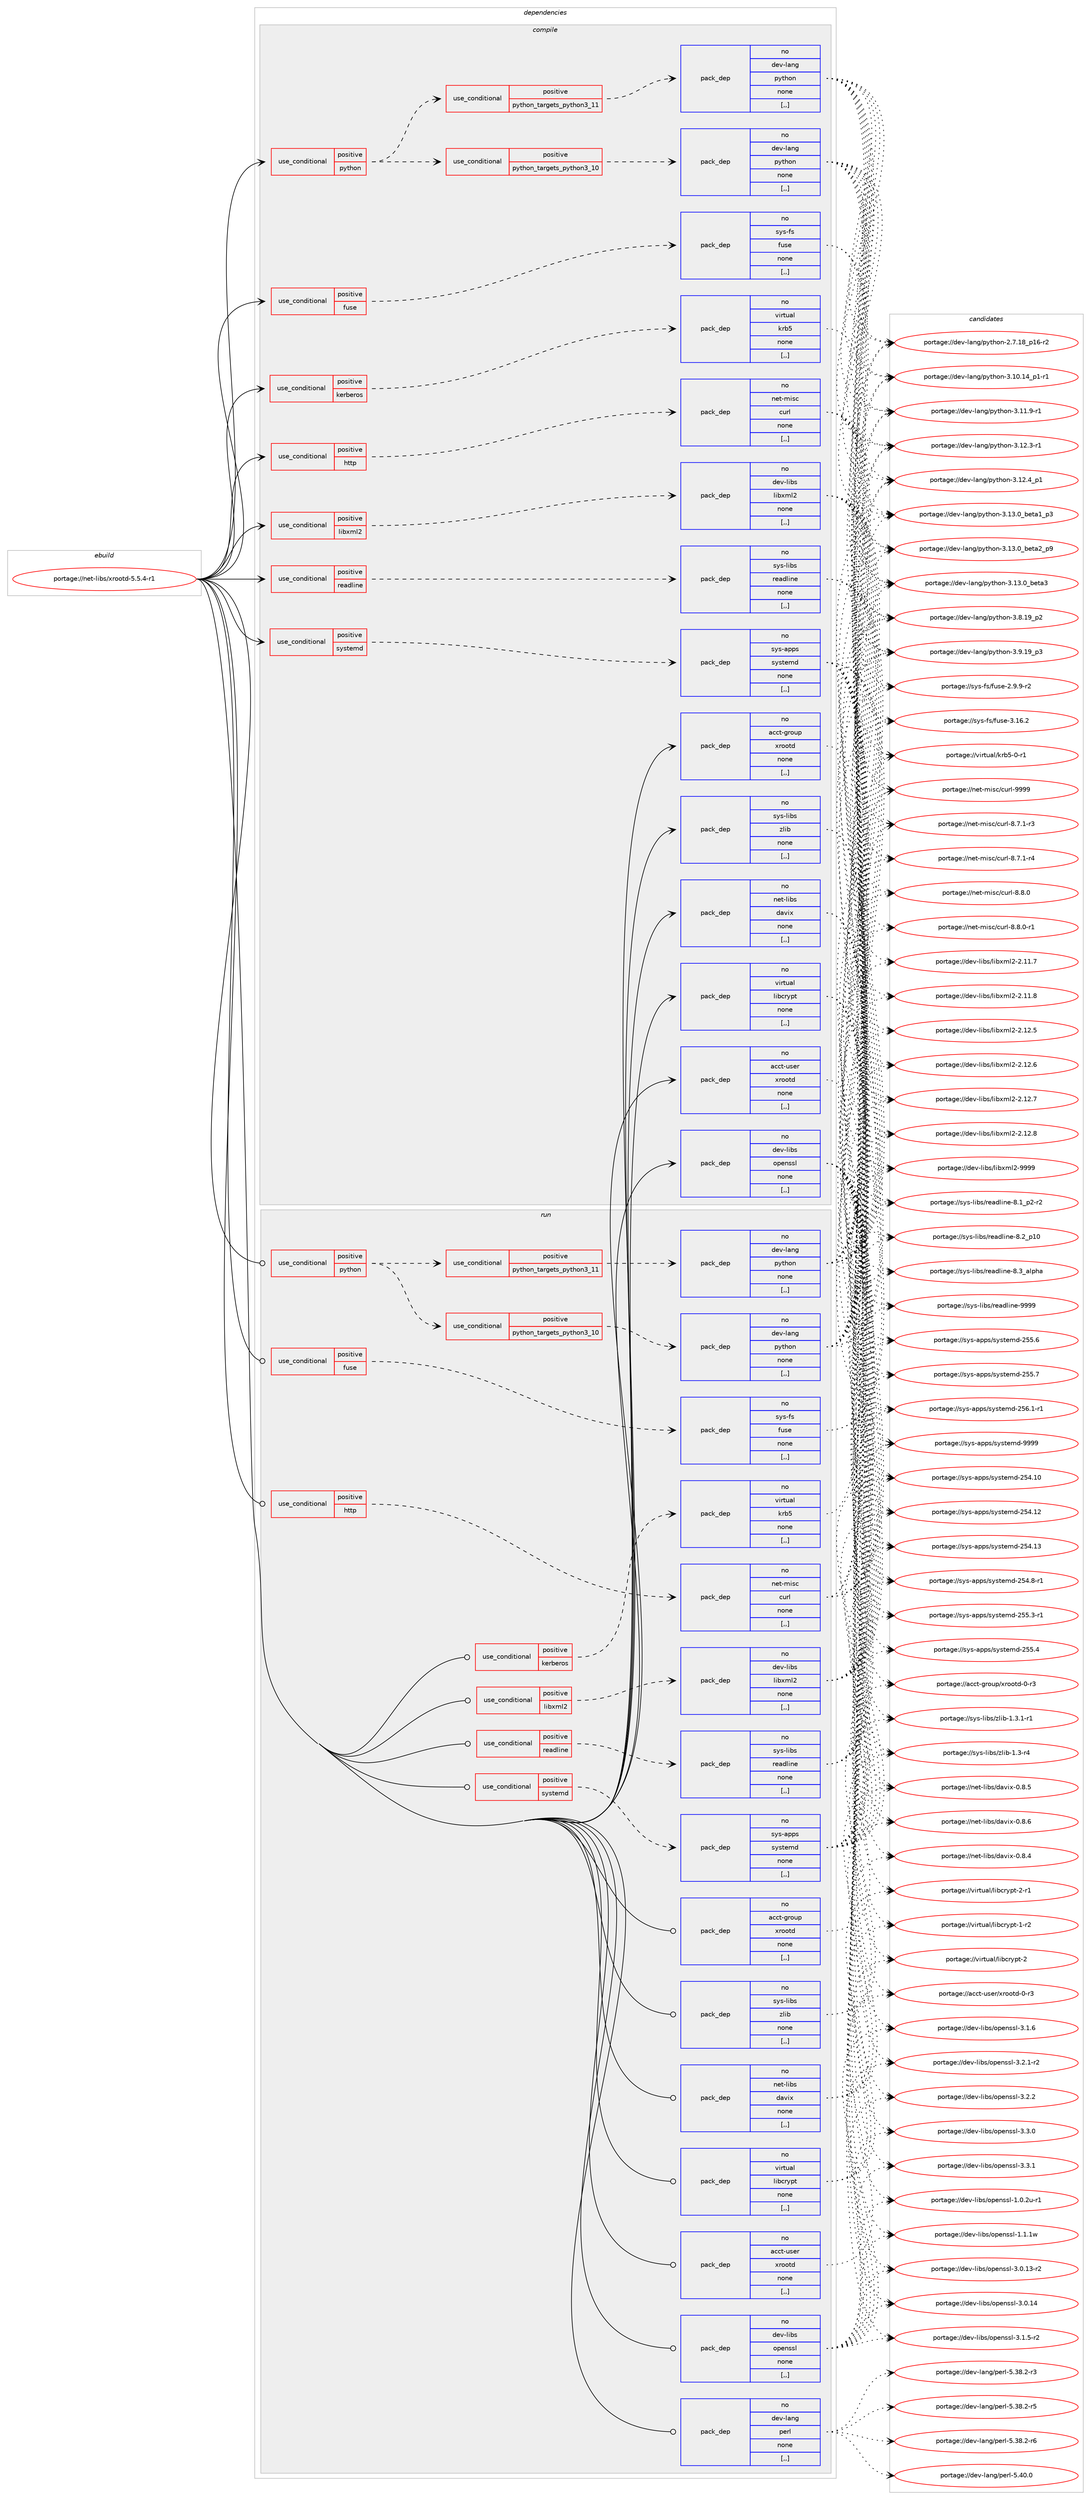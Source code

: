 digraph prolog {

# *************
# Graph options
# *************

newrank=true;
concentrate=true;
compound=true;
graph [rankdir=LR,fontname=Helvetica,fontsize=10,ranksep=1.5];#, ranksep=2.5, nodesep=0.2];
edge  [arrowhead=vee];
node  [fontname=Helvetica,fontsize=10];

# **********
# The ebuild
# **********

subgraph cluster_leftcol {
color=gray;
rank=same;
label=<<i>ebuild</i>>;
id [label="portage://net-libs/xrootd-5.5.4-r1", color=red, width=4, href="../net-libs/xrootd-5.5.4-r1.svg"];
}

# ****************
# The dependencies
# ****************

subgraph cluster_midcol {
color=gray;
label=<<i>dependencies</i>>;
subgraph cluster_compile {
fillcolor="#eeeeee";
style=filled;
label=<<i>compile</i>>;
subgraph cond92164 {
dependency353315 [label=<<TABLE BORDER="0" CELLBORDER="1" CELLSPACING="0" CELLPADDING="4"><TR><TD ROWSPAN="3" CELLPADDING="10">use_conditional</TD></TR><TR><TD>positive</TD></TR><TR><TD>fuse</TD></TR></TABLE>>, shape=none, color=red];
subgraph pack258544 {
dependency353316 [label=<<TABLE BORDER="0" CELLBORDER="1" CELLSPACING="0" CELLPADDING="4" WIDTH="220"><TR><TD ROWSPAN="6" CELLPADDING="30">pack_dep</TD></TR><TR><TD WIDTH="110">no</TD></TR><TR><TD>sys-fs</TD></TR><TR><TD>fuse</TD></TR><TR><TD>none</TD></TR><TR><TD>[,,]</TD></TR></TABLE>>, shape=none, color=blue];
}
dependency353315:e -> dependency353316:w [weight=20,style="dashed",arrowhead="vee"];
}
id:e -> dependency353315:w [weight=20,style="solid",arrowhead="vee"];
subgraph cond92165 {
dependency353317 [label=<<TABLE BORDER="0" CELLBORDER="1" CELLSPACING="0" CELLPADDING="4"><TR><TD ROWSPAN="3" CELLPADDING="10">use_conditional</TD></TR><TR><TD>positive</TD></TR><TR><TD>http</TD></TR></TABLE>>, shape=none, color=red];
subgraph pack258545 {
dependency353318 [label=<<TABLE BORDER="0" CELLBORDER="1" CELLSPACING="0" CELLPADDING="4" WIDTH="220"><TR><TD ROWSPAN="6" CELLPADDING="30">pack_dep</TD></TR><TR><TD WIDTH="110">no</TD></TR><TR><TD>net-misc</TD></TR><TR><TD>curl</TD></TR><TR><TD>none</TD></TR><TR><TD>[,,]</TD></TR></TABLE>>, shape=none, color=blue];
}
dependency353317:e -> dependency353318:w [weight=20,style="dashed",arrowhead="vee"];
}
id:e -> dependency353317:w [weight=20,style="solid",arrowhead="vee"];
subgraph cond92166 {
dependency353319 [label=<<TABLE BORDER="0" CELLBORDER="1" CELLSPACING="0" CELLPADDING="4"><TR><TD ROWSPAN="3" CELLPADDING="10">use_conditional</TD></TR><TR><TD>positive</TD></TR><TR><TD>kerberos</TD></TR></TABLE>>, shape=none, color=red];
subgraph pack258546 {
dependency353320 [label=<<TABLE BORDER="0" CELLBORDER="1" CELLSPACING="0" CELLPADDING="4" WIDTH="220"><TR><TD ROWSPAN="6" CELLPADDING="30">pack_dep</TD></TR><TR><TD WIDTH="110">no</TD></TR><TR><TD>virtual</TD></TR><TR><TD>krb5</TD></TR><TR><TD>none</TD></TR><TR><TD>[,,]</TD></TR></TABLE>>, shape=none, color=blue];
}
dependency353319:e -> dependency353320:w [weight=20,style="dashed",arrowhead="vee"];
}
id:e -> dependency353319:w [weight=20,style="solid",arrowhead="vee"];
subgraph cond92167 {
dependency353321 [label=<<TABLE BORDER="0" CELLBORDER="1" CELLSPACING="0" CELLPADDING="4"><TR><TD ROWSPAN="3" CELLPADDING="10">use_conditional</TD></TR><TR><TD>positive</TD></TR><TR><TD>libxml2</TD></TR></TABLE>>, shape=none, color=red];
subgraph pack258547 {
dependency353322 [label=<<TABLE BORDER="0" CELLBORDER="1" CELLSPACING="0" CELLPADDING="4" WIDTH="220"><TR><TD ROWSPAN="6" CELLPADDING="30">pack_dep</TD></TR><TR><TD WIDTH="110">no</TD></TR><TR><TD>dev-libs</TD></TR><TR><TD>libxml2</TD></TR><TR><TD>none</TD></TR><TR><TD>[,,]</TD></TR></TABLE>>, shape=none, color=blue];
}
dependency353321:e -> dependency353322:w [weight=20,style="dashed",arrowhead="vee"];
}
id:e -> dependency353321:w [weight=20,style="solid",arrowhead="vee"];
subgraph cond92168 {
dependency353323 [label=<<TABLE BORDER="0" CELLBORDER="1" CELLSPACING="0" CELLPADDING="4"><TR><TD ROWSPAN="3" CELLPADDING="10">use_conditional</TD></TR><TR><TD>positive</TD></TR><TR><TD>python</TD></TR></TABLE>>, shape=none, color=red];
subgraph cond92169 {
dependency353324 [label=<<TABLE BORDER="0" CELLBORDER="1" CELLSPACING="0" CELLPADDING="4"><TR><TD ROWSPAN="3" CELLPADDING="10">use_conditional</TD></TR><TR><TD>positive</TD></TR><TR><TD>python_targets_python3_10</TD></TR></TABLE>>, shape=none, color=red];
subgraph pack258548 {
dependency353325 [label=<<TABLE BORDER="0" CELLBORDER="1" CELLSPACING="0" CELLPADDING="4" WIDTH="220"><TR><TD ROWSPAN="6" CELLPADDING="30">pack_dep</TD></TR><TR><TD WIDTH="110">no</TD></TR><TR><TD>dev-lang</TD></TR><TR><TD>python</TD></TR><TR><TD>none</TD></TR><TR><TD>[,,]</TD></TR></TABLE>>, shape=none, color=blue];
}
dependency353324:e -> dependency353325:w [weight=20,style="dashed",arrowhead="vee"];
}
dependency353323:e -> dependency353324:w [weight=20,style="dashed",arrowhead="vee"];
subgraph cond92170 {
dependency353326 [label=<<TABLE BORDER="0" CELLBORDER="1" CELLSPACING="0" CELLPADDING="4"><TR><TD ROWSPAN="3" CELLPADDING="10">use_conditional</TD></TR><TR><TD>positive</TD></TR><TR><TD>python_targets_python3_11</TD></TR></TABLE>>, shape=none, color=red];
subgraph pack258549 {
dependency353327 [label=<<TABLE BORDER="0" CELLBORDER="1" CELLSPACING="0" CELLPADDING="4" WIDTH="220"><TR><TD ROWSPAN="6" CELLPADDING="30">pack_dep</TD></TR><TR><TD WIDTH="110">no</TD></TR><TR><TD>dev-lang</TD></TR><TR><TD>python</TD></TR><TR><TD>none</TD></TR><TR><TD>[,,]</TD></TR></TABLE>>, shape=none, color=blue];
}
dependency353326:e -> dependency353327:w [weight=20,style="dashed",arrowhead="vee"];
}
dependency353323:e -> dependency353326:w [weight=20,style="dashed",arrowhead="vee"];
}
id:e -> dependency353323:w [weight=20,style="solid",arrowhead="vee"];
subgraph cond92171 {
dependency353328 [label=<<TABLE BORDER="0" CELLBORDER="1" CELLSPACING="0" CELLPADDING="4"><TR><TD ROWSPAN="3" CELLPADDING="10">use_conditional</TD></TR><TR><TD>positive</TD></TR><TR><TD>readline</TD></TR></TABLE>>, shape=none, color=red];
subgraph pack258550 {
dependency353329 [label=<<TABLE BORDER="0" CELLBORDER="1" CELLSPACING="0" CELLPADDING="4" WIDTH="220"><TR><TD ROWSPAN="6" CELLPADDING="30">pack_dep</TD></TR><TR><TD WIDTH="110">no</TD></TR><TR><TD>sys-libs</TD></TR><TR><TD>readline</TD></TR><TR><TD>none</TD></TR><TR><TD>[,,]</TD></TR></TABLE>>, shape=none, color=blue];
}
dependency353328:e -> dependency353329:w [weight=20,style="dashed",arrowhead="vee"];
}
id:e -> dependency353328:w [weight=20,style="solid",arrowhead="vee"];
subgraph cond92172 {
dependency353330 [label=<<TABLE BORDER="0" CELLBORDER="1" CELLSPACING="0" CELLPADDING="4"><TR><TD ROWSPAN="3" CELLPADDING="10">use_conditional</TD></TR><TR><TD>positive</TD></TR><TR><TD>systemd</TD></TR></TABLE>>, shape=none, color=red];
subgraph pack258551 {
dependency353331 [label=<<TABLE BORDER="0" CELLBORDER="1" CELLSPACING="0" CELLPADDING="4" WIDTH="220"><TR><TD ROWSPAN="6" CELLPADDING="30">pack_dep</TD></TR><TR><TD WIDTH="110">no</TD></TR><TR><TD>sys-apps</TD></TR><TR><TD>systemd</TD></TR><TR><TD>none</TD></TR><TR><TD>[,,]</TD></TR></TABLE>>, shape=none, color=blue];
}
dependency353330:e -> dependency353331:w [weight=20,style="dashed",arrowhead="vee"];
}
id:e -> dependency353330:w [weight=20,style="solid",arrowhead="vee"];
subgraph pack258552 {
dependency353332 [label=<<TABLE BORDER="0" CELLBORDER="1" CELLSPACING="0" CELLPADDING="4" WIDTH="220"><TR><TD ROWSPAN="6" CELLPADDING="30">pack_dep</TD></TR><TR><TD WIDTH="110">no</TD></TR><TR><TD>acct-group</TD></TR><TR><TD>xrootd</TD></TR><TR><TD>none</TD></TR><TR><TD>[,,]</TD></TR></TABLE>>, shape=none, color=blue];
}
id:e -> dependency353332:w [weight=20,style="solid",arrowhead="vee"];
subgraph pack258553 {
dependency353333 [label=<<TABLE BORDER="0" CELLBORDER="1" CELLSPACING="0" CELLPADDING="4" WIDTH="220"><TR><TD ROWSPAN="6" CELLPADDING="30">pack_dep</TD></TR><TR><TD WIDTH="110">no</TD></TR><TR><TD>acct-user</TD></TR><TR><TD>xrootd</TD></TR><TR><TD>none</TD></TR><TR><TD>[,,]</TD></TR></TABLE>>, shape=none, color=blue];
}
id:e -> dependency353333:w [weight=20,style="solid",arrowhead="vee"];
subgraph pack258554 {
dependency353334 [label=<<TABLE BORDER="0" CELLBORDER="1" CELLSPACING="0" CELLPADDING="4" WIDTH="220"><TR><TD ROWSPAN="6" CELLPADDING="30">pack_dep</TD></TR><TR><TD WIDTH="110">no</TD></TR><TR><TD>dev-libs</TD></TR><TR><TD>openssl</TD></TR><TR><TD>none</TD></TR><TR><TD>[,,]</TD></TR></TABLE>>, shape=none, color=blue];
}
id:e -> dependency353334:w [weight=20,style="solid",arrowhead="vee"];
subgraph pack258555 {
dependency353335 [label=<<TABLE BORDER="0" CELLBORDER="1" CELLSPACING="0" CELLPADDING="4" WIDTH="220"><TR><TD ROWSPAN="6" CELLPADDING="30">pack_dep</TD></TR><TR><TD WIDTH="110">no</TD></TR><TR><TD>net-libs</TD></TR><TR><TD>davix</TD></TR><TR><TD>none</TD></TR><TR><TD>[,,]</TD></TR></TABLE>>, shape=none, color=blue];
}
id:e -> dependency353335:w [weight=20,style="solid",arrowhead="vee"];
subgraph pack258556 {
dependency353336 [label=<<TABLE BORDER="0" CELLBORDER="1" CELLSPACING="0" CELLPADDING="4" WIDTH="220"><TR><TD ROWSPAN="6" CELLPADDING="30">pack_dep</TD></TR><TR><TD WIDTH="110">no</TD></TR><TR><TD>sys-libs</TD></TR><TR><TD>zlib</TD></TR><TR><TD>none</TD></TR><TR><TD>[,,]</TD></TR></TABLE>>, shape=none, color=blue];
}
id:e -> dependency353336:w [weight=20,style="solid",arrowhead="vee"];
subgraph pack258557 {
dependency353337 [label=<<TABLE BORDER="0" CELLBORDER="1" CELLSPACING="0" CELLPADDING="4" WIDTH="220"><TR><TD ROWSPAN="6" CELLPADDING="30">pack_dep</TD></TR><TR><TD WIDTH="110">no</TD></TR><TR><TD>virtual</TD></TR><TR><TD>libcrypt</TD></TR><TR><TD>none</TD></TR><TR><TD>[,,]</TD></TR></TABLE>>, shape=none, color=blue];
}
id:e -> dependency353337:w [weight=20,style="solid",arrowhead="vee"];
}
subgraph cluster_compileandrun {
fillcolor="#eeeeee";
style=filled;
label=<<i>compile and run</i>>;
}
subgraph cluster_run {
fillcolor="#eeeeee";
style=filled;
label=<<i>run</i>>;
subgraph cond92173 {
dependency353338 [label=<<TABLE BORDER="0" CELLBORDER="1" CELLSPACING="0" CELLPADDING="4"><TR><TD ROWSPAN="3" CELLPADDING="10">use_conditional</TD></TR><TR><TD>positive</TD></TR><TR><TD>fuse</TD></TR></TABLE>>, shape=none, color=red];
subgraph pack258558 {
dependency353339 [label=<<TABLE BORDER="0" CELLBORDER="1" CELLSPACING="0" CELLPADDING="4" WIDTH="220"><TR><TD ROWSPAN="6" CELLPADDING="30">pack_dep</TD></TR><TR><TD WIDTH="110">no</TD></TR><TR><TD>sys-fs</TD></TR><TR><TD>fuse</TD></TR><TR><TD>none</TD></TR><TR><TD>[,,]</TD></TR></TABLE>>, shape=none, color=blue];
}
dependency353338:e -> dependency353339:w [weight=20,style="dashed",arrowhead="vee"];
}
id:e -> dependency353338:w [weight=20,style="solid",arrowhead="odot"];
subgraph cond92174 {
dependency353340 [label=<<TABLE BORDER="0" CELLBORDER="1" CELLSPACING="0" CELLPADDING="4"><TR><TD ROWSPAN="3" CELLPADDING="10">use_conditional</TD></TR><TR><TD>positive</TD></TR><TR><TD>http</TD></TR></TABLE>>, shape=none, color=red];
subgraph pack258559 {
dependency353341 [label=<<TABLE BORDER="0" CELLBORDER="1" CELLSPACING="0" CELLPADDING="4" WIDTH="220"><TR><TD ROWSPAN="6" CELLPADDING="30">pack_dep</TD></TR><TR><TD WIDTH="110">no</TD></TR><TR><TD>net-misc</TD></TR><TR><TD>curl</TD></TR><TR><TD>none</TD></TR><TR><TD>[,,]</TD></TR></TABLE>>, shape=none, color=blue];
}
dependency353340:e -> dependency353341:w [weight=20,style="dashed",arrowhead="vee"];
}
id:e -> dependency353340:w [weight=20,style="solid",arrowhead="odot"];
subgraph cond92175 {
dependency353342 [label=<<TABLE BORDER="0" CELLBORDER="1" CELLSPACING="0" CELLPADDING="4"><TR><TD ROWSPAN="3" CELLPADDING="10">use_conditional</TD></TR><TR><TD>positive</TD></TR><TR><TD>kerberos</TD></TR></TABLE>>, shape=none, color=red];
subgraph pack258560 {
dependency353343 [label=<<TABLE BORDER="0" CELLBORDER="1" CELLSPACING="0" CELLPADDING="4" WIDTH="220"><TR><TD ROWSPAN="6" CELLPADDING="30">pack_dep</TD></TR><TR><TD WIDTH="110">no</TD></TR><TR><TD>virtual</TD></TR><TR><TD>krb5</TD></TR><TR><TD>none</TD></TR><TR><TD>[,,]</TD></TR></TABLE>>, shape=none, color=blue];
}
dependency353342:e -> dependency353343:w [weight=20,style="dashed",arrowhead="vee"];
}
id:e -> dependency353342:w [weight=20,style="solid",arrowhead="odot"];
subgraph cond92176 {
dependency353344 [label=<<TABLE BORDER="0" CELLBORDER="1" CELLSPACING="0" CELLPADDING="4"><TR><TD ROWSPAN="3" CELLPADDING="10">use_conditional</TD></TR><TR><TD>positive</TD></TR><TR><TD>libxml2</TD></TR></TABLE>>, shape=none, color=red];
subgraph pack258561 {
dependency353345 [label=<<TABLE BORDER="0" CELLBORDER="1" CELLSPACING="0" CELLPADDING="4" WIDTH="220"><TR><TD ROWSPAN="6" CELLPADDING="30">pack_dep</TD></TR><TR><TD WIDTH="110">no</TD></TR><TR><TD>dev-libs</TD></TR><TR><TD>libxml2</TD></TR><TR><TD>none</TD></TR><TR><TD>[,,]</TD></TR></TABLE>>, shape=none, color=blue];
}
dependency353344:e -> dependency353345:w [weight=20,style="dashed",arrowhead="vee"];
}
id:e -> dependency353344:w [weight=20,style="solid",arrowhead="odot"];
subgraph cond92177 {
dependency353346 [label=<<TABLE BORDER="0" CELLBORDER="1" CELLSPACING="0" CELLPADDING="4"><TR><TD ROWSPAN="3" CELLPADDING="10">use_conditional</TD></TR><TR><TD>positive</TD></TR><TR><TD>python</TD></TR></TABLE>>, shape=none, color=red];
subgraph cond92178 {
dependency353347 [label=<<TABLE BORDER="0" CELLBORDER="1" CELLSPACING="0" CELLPADDING="4"><TR><TD ROWSPAN="3" CELLPADDING="10">use_conditional</TD></TR><TR><TD>positive</TD></TR><TR><TD>python_targets_python3_10</TD></TR></TABLE>>, shape=none, color=red];
subgraph pack258562 {
dependency353348 [label=<<TABLE BORDER="0" CELLBORDER="1" CELLSPACING="0" CELLPADDING="4" WIDTH="220"><TR><TD ROWSPAN="6" CELLPADDING="30">pack_dep</TD></TR><TR><TD WIDTH="110">no</TD></TR><TR><TD>dev-lang</TD></TR><TR><TD>python</TD></TR><TR><TD>none</TD></TR><TR><TD>[,,]</TD></TR></TABLE>>, shape=none, color=blue];
}
dependency353347:e -> dependency353348:w [weight=20,style="dashed",arrowhead="vee"];
}
dependency353346:e -> dependency353347:w [weight=20,style="dashed",arrowhead="vee"];
subgraph cond92179 {
dependency353349 [label=<<TABLE BORDER="0" CELLBORDER="1" CELLSPACING="0" CELLPADDING="4"><TR><TD ROWSPAN="3" CELLPADDING="10">use_conditional</TD></TR><TR><TD>positive</TD></TR><TR><TD>python_targets_python3_11</TD></TR></TABLE>>, shape=none, color=red];
subgraph pack258563 {
dependency353350 [label=<<TABLE BORDER="0" CELLBORDER="1" CELLSPACING="0" CELLPADDING="4" WIDTH="220"><TR><TD ROWSPAN="6" CELLPADDING="30">pack_dep</TD></TR><TR><TD WIDTH="110">no</TD></TR><TR><TD>dev-lang</TD></TR><TR><TD>python</TD></TR><TR><TD>none</TD></TR><TR><TD>[,,]</TD></TR></TABLE>>, shape=none, color=blue];
}
dependency353349:e -> dependency353350:w [weight=20,style="dashed",arrowhead="vee"];
}
dependency353346:e -> dependency353349:w [weight=20,style="dashed",arrowhead="vee"];
}
id:e -> dependency353346:w [weight=20,style="solid",arrowhead="odot"];
subgraph cond92180 {
dependency353351 [label=<<TABLE BORDER="0" CELLBORDER="1" CELLSPACING="0" CELLPADDING="4"><TR><TD ROWSPAN="3" CELLPADDING="10">use_conditional</TD></TR><TR><TD>positive</TD></TR><TR><TD>readline</TD></TR></TABLE>>, shape=none, color=red];
subgraph pack258564 {
dependency353352 [label=<<TABLE BORDER="0" CELLBORDER="1" CELLSPACING="0" CELLPADDING="4" WIDTH="220"><TR><TD ROWSPAN="6" CELLPADDING="30">pack_dep</TD></TR><TR><TD WIDTH="110">no</TD></TR><TR><TD>sys-libs</TD></TR><TR><TD>readline</TD></TR><TR><TD>none</TD></TR><TR><TD>[,,]</TD></TR></TABLE>>, shape=none, color=blue];
}
dependency353351:e -> dependency353352:w [weight=20,style="dashed",arrowhead="vee"];
}
id:e -> dependency353351:w [weight=20,style="solid",arrowhead="odot"];
subgraph cond92181 {
dependency353353 [label=<<TABLE BORDER="0" CELLBORDER="1" CELLSPACING="0" CELLPADDING="4"><TR><TD ROWSPAN="3" CELLPADDING="10">use_conditional</TD></TR><TR><TD>positive</TD></TR><TR><TD>systemd</TD></TR></TABLE>>, shape=none, color=red];
subgraph pack258565 {
dependency353354 [label=<<TABLE BORDER="0" CELLBORDER="1" CELLSPACING="0" CELLPADDING="4" WIDTH="220"><TR><TD ROWSPAN="6" CELLPADDING="30">pack_dep</TD></TR><TR><TD WIDTH="110">no</TD></TR><TR><TD>sys-apps</TD></TR><TR><TD>systemd</TD></TR><TR><TD>none</TD></TR><TR><TD>[,,]</TD></TR></TABLE>>, shape=none, color=blue];
}
dependency353353:e -> dependency353354:w [weight=20,style="dashed",arrowhead="vee"];
}
id:e -> dependency353353:w [weight=20,style="solid",arrowhead="odot"];
subgraph pack258566 {
dependency353355 [label=<<TABLE BORDER="0" CELLBORDER="1" CELLSPACING="0" CELLPADDING="4" WIDTH="220"><TR><TD ROWSPAN="6" CELLPADDING="30">pack_dep</TD></TR><TR><TD WIDTH="110">no</TD></TR><TR><TD>acct-group</TD></TR><TR><TD>xrootd</TD></TR><TR><TD>none</TD></TR><TR><TD>[,,]</TD></TR></TABLE>>, shape=none, color=blue];
}
id:e -> dependency353355:w [weight=20,style="solid",arrowhead="odot"];
subgraph pack258567 {
dependency353356 [label=<<TABLE BORDER="0" CELLBORDER="1" CELLSPACING="0" CELLPADDING="4" WIDTH="220"><TR><TD ROWSPAN="6" CELLPADDING="30">pack_dep</TD></TR><TR><TD WIDTH="110">no</TD></TR><TR><TD>acct-user</TD></TR><TR><TD>xrootd</TD></TR><TR><TD>none</TD></TR><TR><TD>[,,]</TD></TR></TABLE>>, shape=none, color=blue];
}
id:e -> dependency353356:w [weight=20,style="solid",arrowhead="odot"];
subgraph pack258568 {
dependency353357 [label=<<TABLE BORDER="0" CELLBORDER="1" CELLSPACING="0" CELLPADDING="4" WIDTH="220"><TR><TD ROWSPAN="6" CELLPADDING="30">pack_dep</TD></TR><TR><TD WIDTH="110">no</TD></TR><TR><TD>dev-lang</TD></TR><TR><TD>perl</TD></TR><TR><TD>none</TD></TR><TR><TD>[,,]</TD></TR></TABLE>>, shape=none, color=blue];
}
id:e -> dependency353357:w [weight=20,style="solid",arrowhead="odot"];
subgraph pack258569 {
dependency353358 [label=<<TABLE BORDER="0" CELLBORDER="1" CELLSPACING="0" CELLPADDING="4" WIDTH="220"><TR><TD ROWSPAN="6" CELLPADDING="30">pack_dep</TD></TR><TR><TD WIDTH="110">no</TD></TR><TR><TD>dev-libs</TD></TR><TR><TD>openssl</TD></TR><TR><TD>none</TD></TR><TR><TD>[,,]</TD></TR></TABLE>>, shape=none, color=blue];
}
id:e -> dependency353358:w [weight=20,style="solid",arrowhead="odot"];
subgraph pack258570 {
dependency353359 [label=<<TABLE BORDER="0" CELLBORDER="1" CELLSPACING="0" CELLPADDING="4" WIDTH="220"><TR><TD ROWSPAN="6" CELLPADDING="30">pack_dep</TD></TR><TR><TD WIDTH="110">no</TD></TR><TR><TD>net-libs</TD></TR><TR><TD>davix</TD></TR><TR><TD>none</TD></TR><TR><TD>[,,]</TD></TR></TABLE>>, shape=none, color=blue];
}
id:e -> dependency353359:w [weight=20,style="solid",arrowhead="odot"];
subgraph pack258571 {
dependency353360 [label=<<TABLE BORDER="0" CELLBORDER="1" CELLSPACING="0" CELLPADDING="4" WIDTH="220"><TR><TD ROWSPAN="6" CELLPADDING="30">pack_dep</TD></TR><TR><TD WIDTH="110">no</TD></TR><TR><TD>sys-libs</TD></TR><TR><TD>zlib</TD></TR><TR><TD>none</TD></TR><TR><TD>[,,]</TD></TR></TABLE>>, shape=none, color=blue];
}
id:e -> dependency353360:w [weight=20,style="solid",arrowhead="odot"];
subgraph pack258572 {
dependency353361 [label=<<TABLE BORDER="0" CELLBORDER="1" CELLSPACING="0" CELLPADDING="4" WIDTH="220"><TR><TD ROWSPAN="6" CELLPADDING="30">pack_dep</TD></TR><TR><TD WIDTH="110">no</TD></TR><TR><TD>virtual</TD></TR><TR><TD>libcrypt</TD></TR><TR><TD>none</TD></TR><TR><TD>[,,]</TD></TR></TABLE>>, shape=none, color=blue];
}
id:e -> dependency353361:w [weight=20,style="solid",arrowhead="odot"];
}
}

# **************
# The candidates
# **************

subgraph cluster_choices {
rank=same;
color=gray;
label=<<i>candidates</i>>;

subgraph choice258544 {
color=black;
nodesep=1;
choice11512111545102115471021171151014550465746574511450 [label="portage://sys-fs/fuse-2.9.9-r2", color=red, width=4,href="../sys-fs/fuse-2.9.9-r2.svg"];
choice115121115451021154710211711510145514649544650 [label="portage://sys-fs/fuse-3.16.2", color=red, width=4,href="../sys-fs/fuse-3.16.2.svg"];
dependency353316:e -> choice11512111545102115471021171151014550465746574511450:w [style=dotted,weight="100"];
dependency353316:e -> choice115121115451021154710211711510145514649544650:w [style=dotted,weight="100"];
}
subgraph choice258545 {
color=black;
nodesep=1;
choice110101116451091051159947991171141084556465546494511451 [label="portage://net-misc/curl-8.7.1-r3", color=red, width=4,href="../net-misc/curl-8.7.1-r3.svg"];
choice110101116451091051159947991171141084556465546494511452 [label="portage://net-misc/curl-8.7.1-r4", color=red, width=4,href="../net-misc/curl-8.7.1-r4.svg"];
choice11010111645109105115994799117114108455646564648 [label="portage://net-misc/curl-8.8.0", color=red, width=4,href="../net-misc/curl-8.8.0.svg"];
choice110101116451091051159947991171141084556465646484511449 [label="portage://net-misc/curl-8.8.0-r1", color=red, width=4,href="../net-misc/curl-8.8.0-r1.svg"];
choice110101116451091051159947991171141084557575757 [label="portage://net-misc/curl-9999", color=red, width=4,href="../net-misc/curl-9999.svg"];
dependency353318:e -> choice110101116451091051159947991171141084556465546494511451:w [style=dotted,weight="100"];
dependency353318:e -> choice110101116451091051159947991171141084556465546494511452:w [style=dotted,weight="100"];
dependency353318:e -> choice11010111645109105115994799117114108455646564648:w [style=dotted,weight="100"];
dependency353318:e -> choice110101116451091051159947991171141084556465646484511449:w [style=dotted,weight="100"];
dependency353318:e -> choice110101116451091051159947991171141084557575757:w [style=dotted,weight="100"];
}
subgraph choice258546 {
color=black;
nodesep=1;
choice1181051141161179710847107114985345484511449 [label="portage://virtual/krb5-0-r1", color=red, width=4,href="../virtual/krb5-0-r1.svg"];
dependency353320:e -> choice1181051141161179710847107114985345484511449:w [style=dotted,weight="100"];
}
subgraph choice258547 {
color=black;
nodesep=1;
choice100101118451081059811547108105981201091085045504649494655 [label="portage://dev-libs/libxml2-2.11.7", color=red, width=4,href="../dev-libs/libxml2-2.11.7.svg"];
choice100101118451081059811547108105981201091085045504649494656 [label="portage://dev-libs/libxml2-2.11.8", color=red, width=4,href="../dev-libs/libxml2-2.11.8.svg"];
choice100101118451081059811547108105981201091085045504649504653 [label="portage://dev-libs/libxml2-2.12.5", color=red, width=4,href="../dev-libs/libxml2-2.12.5.svg"];
choice100101118451081059811547108105981201091085045504649504654 [label="portage://dev-libs/libxml2-2.12.6", color=red, width=4,href="../dev-libs/libxml2-2.12.6.svg"];
choice100101118451081059811547108105981201091085045504649504655 [label="portage://dev-libs/libxml2-2.12.7", color=red, width=4,href="../dev-libs/libxml2-2.12.7.svg"];
choice100101118451081059811547108105981201091085045504649504656 [label="portage://dev-libs/libxml2-2.12.8", color=red, width=4,href="../dev-libs/libxml2-2.12.8.svg"];
choice10010111845108105981154710810598120109108504557575757 [label="portage://dev-libs/libxml2-9999", color=red, width=4,href="../dev-libs/libxml2-9999.svg"];
dependency353322:e -> choice100101118451081059811547108105981201091085045504649494655:w [style=dotted,weight="100"];
dependency353322:e -> choice100101118451081059811547108105981201091085045504649494656:w [style=dotted,weight="100"];
dependency353322:e -> choice100101118451081059811547108105981201091085045504649504653:w [style=dotted,weight="100"];
dependency353322:e -> choice100101118451081059811547108105981201091085045504649504654:w [style=dotted,weight="100"];
dependency353322:e -> choice100101118451081059811547108105981201091085045504649504655:w [style=dotted,weight="100"];
dependency353322:e -> choice100101118451081059811547108105981201091085045504649504656:w [style=dotted,weight="100"];
dependency353322:e -> choice10010111845108105981154710810598120109108504557575757:w [style=dotted,weight="100"];
}
subgraph choice258548 {
color=black;
nodesep=1;
choice100101118451089711010347112121116104111110455046554649569511249544511450 [label="portage://dev-lang/python-2.7.18_p16-r2", color=red, width=4,href="../dev-lang/python-2.7.18_p16-r2.svg"];
choice100101118451089711010347112121116104111110455146494846495295112494511449 [label="portage://dev-lang/python-3.10.14_p1-r1", color=red, width=4,href="../dev-lang/python-3.10.14_p1-r1.svg"];
choice100101118451089711010347112121116104111110455146494946574511449 [label="portage://dev-lang/python-3.11.9-r1", color=red, width=4,href="../dev-lang/python-3.11.9-r1.svg"];
choice100101118451089711010347112121116104111110455146495046514511449 [label="portage://dev-lang/python-3.12.3-r1", color=red, width=4,href="../dev-lang/python-3.12.3-r1.svg"];
choice100101118451089711010347112121116104111110455146495046529511249 [label="portage://dev-lang/python-3.12.4_p1", color=red, width=4,href="../dev-lang/python-3.12.4_p1.svg"];
choice10010111845108971101034711212111610411111045514649514648959810111697499511251 [label="portage://dev-lang/python-3.13.0_beta1_p3", color=red, width=4,href="../dev-lang/python-3.13.0_beta1_p3.svg"];
choice10010111845108971101034711212111610411111045514649514648959810111697509511257 [label="portage://dev-lang/python-3.13.0_beta2_p9", color=red, width=4,href="../dev-lang/python-3.13.0_beta2_p9.svg"];
choice1001011184510897110103471121211161041111104551464951464895981011169751 [label="portage://dev-lang/python-3.13.0_beta3", color=red, width=4,href="../dev-lang/python-3.13.0_beta3.svg"];
choice100101118451089711010347112121116104111110455146564649579511250 [label="portage://dev-lang/python-3.8.19_p2", color=red, width=4,href="../dev-lang/python-3.8.19_p2.svg"];
choice100101118451089711010347112121116104111110455146574649579511251 [label="portage://dev-lang/python-3.9.19_p3", color=red, width=4,href="../dev-lang/python-3.9.19_p3.svg"];
dependency353325:e -> choice100101118451089711010347112121116104111110455046554649569511249544511450:w [style=dotted,weight="100"];
dependency353325:e -> choice100101118451089711010347112121116104111110455146494846495295112494511449:w [style=dotted,weight="100"];
dependency353325:e -> choice100101118451089711010347112121116104111110455146494946574511449:w [style=dotted,weight="100"];
dependency353325:e -> choice100101118451089711010347112121116104111110455146495046514511449:w [style=dotted,weight="100"];
dependency353325:e -> choice100101118451089711010347112121116104111110455146495046529511249:w [style=dotted,weight="100"];
dependency353325:e -> choice10010111845108971101034711212111610411111045514649514648959810111697499511251:w [style=dotted,weight="100"];
dependency353325:e -> choice10010111845108971101034711212111610411111045514649514648959810111697509511257:w [style=dotted,weight="100"];
dependency353325:e -> choice1001011184510897110103471121211161041111104551464951464895981011169751:w [style=dotted,weight="100"];
dependency353325:e -> choice100101118451089711010347112121116104111110455146564649579511250:w [style=dotted,weight="100"];
dependency353325:e -> choice100101118451089711010347112121116104111110455146574649579511251:w [style=dotted,weight="100"];
}
subgraph choice258549 {
color=black;
nodesep=1;
choice100101118451089711010347112121116104111110455046554649569511249544511450 [label="portage://dev-lang/python-2.7.18_p16-r2", color=red, width=4,href="../dev-lang/python-2.7.18_p16-r2.svg"];
choice100101118451089711010347112121116104111110455146494846495295112494511449 [label="portage://dev-lang/python-3.10.14_p1-r1", color=red, width=4,href="../dev-lang/python-3.10.14_p1-r1.svg"];
choice100101118451089711010347112121116104111110455146494946574511449 [label="portage://dev-lang/python-3.11.9-r1", color=red, width=4,href="../dev-lang/python-3.11.9-r1.svg"];
choice100101118451089711010347112121116104111110455146495046514511449 [label="portage://dev-lang/python-3.12.3-r1", color=red, width=4,href="../dev-lang/python-3.12.3-r1.svg"];
choice100101118451089711010347112121116104111110455146495046529511249 [label="portage://dev-lang/python-3.12.4_p1", color=red, width=4,href="../dev-lang/python-3.12.4_p1.svg"];
choice10010111845108971101034711212111610411111045514649514648959810111697499511251 [label="portage://dev-lang/python-3.13.0_beta1_p3", color=red, width=4,href="../dev-lang/python-3.13.0_beta1_p3.svg"];
choice10010111845108971101034711212111610411111045514649514648959810111697509511257 [label="portage://dev-lang/python-3.13.0_beta2_p9", color=red, width=4,href="../dev-lang/python-3.13.0_beta2_p9.svg"];
choice1001011184510897110103471121211161041111104551464951464895981011169751 [label="portage://dev-lang/python-3.13.0_beta3", color=red, width=4,href="../dev-lang/python-3.13.0_beta3.svg"];
choice100101118451089711010347112121116104111110455146564649579511250 [label="portage://dev-lang/python-3.8.19_p2", color=red, width=4,href="../dev-lang/python-3.8.19_p2.svg"];
choice100101118451089711010347112121116104111110455146574649579511251 [label="portage://dev-lang/python-3.9.19_p3", color=red, width=4,href="../dev-lang/python-3.9.19_p3.svg"];
dependency353327:e -> choice100101118451089711010347112121116104111110455046554649569511249544511450:w [style=dotted,weight="100"];
dependency353327:e -> choice100101118451089711010347112121116104111110455146494846495295112494511449:w [style=dotted,weight="100"];
dependency353327:e -> choice100101118451089711010347112121116104111110455146494946574511449:w [style=dotted,weight="100"];
dependency353327:e -> choice100101118451089711010347112121116104111110455146495046514511449:w [style=dotted,weight="100"];
dependency353327:e -> choice100101118451089711010347112121116104111110455146495046529511249:w [style=dotted,weight="100"];
dependency353327:e -> choice10010111845108971101034711212111610411111045514649514648959810111697499511251:w [style=dotted,weight="100"];
dependency353327:e -> choice10010111845108971101034711212111610411111045514649514648959810111697509511257:w [style=dotted,weight="100"];
dependency353327:e -> choice1001011184510897110103471121211161041111104551464951464895981011169751:w [style=dotted,weight="100"];
dependency353327:e -> choice100101118451089711010347112121116104111110455146564649579511250:w [style=dotted,weight="100"];
dependency353327:e -> choice100101118451089711010347112121116104111110455146574649579511251:w [style=dotted,weight="100"];
}
subgraph choice258550 {
color=black;
nodesep=1;
choice115121115451081059811547114101971001081051101014556464995112504511450 [label="portage://sys-libs/readline-8.1_p2-r2", color=red, width=4,href="../sys-libs/readline-8.1_p2-r2.svg"];
choice1151211154510810598115471141019710010810511010145564650951124948 [label="portage://sys-libs/readline-8.2_p10", color=red, width=4,href="../sys-libs/readline-8.2_p10.svg"];
choice1151211154510810598115471141019710010810511010145564651959710811210497 [label="portage://sys-libs/readline-8.3_alpha", color=red, width=4,href="../sys-libs/readline-8.3_alpha.svg"];
choice115121115451081059811547114101971001081051101014557575757 [label="portage://sys-libs/readline-9999", color=red, width=4,href="../sys-libs/readline-9999.svg"];
dependency353329:e -> choice115121115451081059811547114101971001081051101014556464995112504511450:w [style=dotted,weight="100"];
dependency353329:e -> choice1151211154510810598115471141019710010810511010145564650951124948:w [style=dotted,weight="100"];
dependency353329:e -> choice1151211154510810598115471141019710010810511010145564651959710811210497:w [style=dotted,weight="100"];
dependency353329:e -> choice115121115451081059811547114101971001081051101014557575757:w [style=dotted,weight="100"];
}
subgraph choice258551 {
color=black;
nodesep=1;
choice11512111545971121121154711512111511610110910045505352464948 [label="portage://sys-apps/systemd-254.10", color=red, width=4,href="../sys-apps/systemd-254.10.svg"];
choice11512111545971121121154711512111511610110910045505352464950 [label="portage://sys-apps/systemd-254.12", color=red, width=4,href="../sys-apps/systemd-254.12.svg"];
choice11512111545971121121154711512111511610110910045505352464951 [label="portage://sys-apps/systemd-254.13", color=red, width=4,href="../sys-apps/systemd-254.13.svg"];
choice1151211154597112112115471151211151161011091004550535246564511449 [label="portage://sys-apps/systemd-254.8-r1", color=red, width=4,href="../sys-apps/systemd-254.8-r1.svg"];
choice1151211154597112112115471151211151161011091004550535346514511449 [label="portage://sys-apps/systemd-255.3-r1", color=red, width=4,href="../sys-apps/systemd-255.3-r1.svg"];
choice115121115459711211211547115121115116101109100455053534652 [label="portage://sys-apps/systemd-255.4", color=red, width=4,href="../sys-apps/systemd-255.4.svg"];
choice115121115459711211211547115121115116101109100455053534654 [label="portage://sys-apps/systemd-255.6", color=red, width=4,href="../sys-apps/systemd-255.6.svg"];
choice115121115459711211211547115121115116101109100455053534655 [label="portage://sys-apps/systemd-255.7", color=red, width=4,href="../sys-apps/systemd-255.7.svg"];
choice1151211154597112112115471151211151161011091004550535446494511449 [label="portage://sys-apps/systemd-256.1-r1", color=red, width=4,href="../sys-apps/systemd-256.1-r1.svg"];
choice1151211154597112112115471151211151161011091004557575757 [label="portage://sys-apps/systemd-9999", color=red, width=4,href="../sys-apps/systemd-9999.svg"];
dependency353331:e -> choice11512111545971121121154711512111511610110910045505352464948:w [style=dotted,weight="100"];
dependency353331:e -> choice11512111545971121121154711512111511610110910045505352464950:w [style=dotted,weight="100"];
dependency353331:e -> choice11512111545971121121154711512111511610110910045505352464951:w [style=dotted,weight="100"];
dependency353331:e -> choice1151211154597112112115471151211151161011091004550535246564511449:w [style=dotted,weight="100"];
dependency353331:e -> choice1151211154597112112115471151211151161011091004550535346514511449:w [style=dotted,weight="100"];
dependency353331:e -> choice115121115459711211211547115121115116101109100455053534652:w [style=dotted,weight="100"];
dependency353331:e -> choice115121115459711211211547115121115116101109100455053534654:w [style=dotted,weight="100"];
dependency353331:e -> choice115121115459711211211547115121115116101109100455053534655:w [style=dotted,weight="100"];
dependency353331:e -> choice1151211154597112112115471151211151161011091004550535446494511449:w [style=dotted,weight="100"];
dependency353331:e -> choice1151211154597112112115471151211151161011091004557575757:w [style=dotted,weight="100"];
}
subgraph choice258552 {
color=black;
nodesep=1;
choice979999116451031141111171124712011411111111610045484511451 [label="portage://acct-group/xrootd-0-r3", color=red, width=4,href="../acct-group/xrootd-0-r3.svg"];
dependency353332:e -> choice979999116451031141111171124712011411111111610045484511451:w [style=dotted,weight="100"];
}
subgraph choice258553 {
color=black;
nodesep=1;
choice979999116451171151011144712011411111111610045484511451 [label="portage://acct-user/xrootd-0-r3", color=red, width=4,href="../acct-user/xrootd-0-r3.svg"];
dependency353333:e -> choice979999116451171151011144712011411111111610045484511451:w [style=dotted,weight="100"];
}
subgraph choice258554 {
color=black;
nodesep=1;
choice1001011184510810598115471111121011101151151084549464846501174511449 [label="portage://dev-libs/openssl-1.0.2u-r1", color=red, width=4,href="../dev-libs/openssl-1.0.2u-r1.svg"];
choice100101118451081059811547111112101110115115108454946494649119 [label="portage://dev-libs/openssl-1.1.1w", color=red, width=4,href="../dev-libs/openssl-1.1.1w.svg"];
choice100101118451081059811547111112101110115115108455146484649514511450 [label="portage://dev-libs/openssl-3.0.13-r2", color=red, width=4,href="../dev-libs/openssl-3.0.13-r2.svg"];
choice10010111845108105981154711111210111011511510845514648464952 [label="portage://dev-libs/openssl-3.0.14", color=red, width=4,href="../dev-libs/openssl-3.0.14.svg"];
choice1001011184510810598115471111121011101151151084551464946534511450 [label="portage://dev-libs/openssl-3.1.5-r2", color=red, width=4,href="../dev-libs/openssl-3.1.5-r2.svg"];
choice100101118451081059811547111112101110115115108455146494654 [label="portage://dev-libs/openssl-3.1.6", color=red, width=4,href="../dev-libs/openssl-3.1.6.svg"];
choice1001011184510810598115471111121011101151151084551465046494511450 [label="portage://dev-libs/openssl-3.2.1-r2", color=red, width=4,href="../dev-libs/openssl-3.2.1-r2.svg"];
choice100101118451081059811547111112101110115115108455146504650 [label="portage://dev-libs/openssl-3.2.2", color=red, width=4,href="../dev-libs/openssl-3.2.2.svg"];
choice100101118451081059811547111112101110115115108455146514648 [label="portage://dev-libs/openssl-3.3.0", color=red, width=4,href="../dev-libs/openssl-3.3.0.svg"];
choice100101118451081059811547111112101110115115108455146514649 [label="portage://dev-libs/openssl-3.3.1", color=red, width=4,href="../dev-libs/openssl-3.3.1.svg"];
dependency353334:e -> choice1001011184510810598115471111121011101151151084549464846501174511449:w [style=dotted,weight="100"];
dependency353334:e -> choice100101118451081059811547111112101110115115108454946494649119:w [style=dotted,weight="100"];
dependency353334:e -> choice100101118451081059811547111112101110115115108455146484649514511450:w [style=dotted,weight="100"];
dependency353334:e -> choice10010111845108105981154711111210111011511510845514648464952:w [style=dotted,weight="100"];
dependency353334:e -> choice1001011184510810598115471111121011101151151084551464946534511450:w [style=dotted,weight="100"];
dependency353334:e -> choice100101118451081059811547111112101110115115108455146494654:w [style=dotted,weight="100"];
dependency353334:e -> choice1001011184510810598115471111121011101151151084551465046494511450:w [style=dotted,weight="100"];
dependency353334:e -> choice100101118451081059811547111112101110115115108455146504650:w [style=dotted,weight="100"];
dependency353334:e -> choice100101118451081059811547111112101110115115108455146514648:w [style=dotted,weight="100"];
dependency353334:e -> choice100101118451081059811547111112101110115115108455146514649:w [style=dotted,weight="100"];
}
subgraph choice258555 {
color=black;
nodesep=1;
choice11010111645108105981154710097118105120454846564652 [label="portage://net-libs/davix-0.8.4", color=red, width=4,href="../net-libs/davix-0.8.4.svg"];
choice11010111645108105981154710097118105120454846564653 [label="portage://net-libs/davix-0.8.5", color=red, width=4,href="../net-libs/davix-0.8.5.svg"];
choice11010111645108105981154710097118105120454846564654 [label="portage://net-libs/davix-0.8.6", color=red, width=4,href="../net-libs/davix-0.8.6.svg"];
dependency353335:e -> choice11010111645108105981154710097118105120454846564652:w [style=dotted,weight="100"];
dependency353335:e -> choice11010111645108105981154710097118105120454846564653:w [style=dotted,weight="100"];
dependency353335:e -> choice11010111645108105981154710097118105120454846564654:w [style=dotted,weight="100"];
}
subgraph choice258556 {
color=black;
nodesep=1;
choice11512111545108105981154712210810598454946514511452 [label="portage://sys-libs/zlib-1.3-r4", color=red, width=4,href="../sys-libs/zlib-1.3-r4.svg"];
choice115121115451081059811547122108105984549465146494511449 [label="portage://sys-libs/zlib-1.3.1-r1", color=red, width=4,href="../sys-libs/zlib-1.3.1-r1.svg"];
dependency353336:e -> choice11512111545108105981154712210810598454946514511452:w [style=dotted,weight="100"];
dependency353336:e -> choice115121115451081059811547122108105984549465146494511449:w [style=dotted,weight="100"];
}
subgraph choice258557 {
color=black;
nodesep=1;
choice1181051141161179710847108105989911412111211645494511450 [label="portage://virtual/libcrypt-1-r2", color=red, width=4,href="../virtual/libcrypt-1-r2.svg"];
choice118105114116117971084710810598991141211121164550 [label="portage://virtual/libcrypt-2", color=red, width=4,href="../virtual/libcrypt-2.svg"];
choice1181051141161179710847108105989911412111211645504511449 [label="portage://virtual/libcrypt-2-r1", color=red, width=4,href="../virtual/libcrypt-2-r1.svg"];
dependency353337:e -> choice1181051141161179710847108105989911412111211645494511450:w [style=dotted,weight="100"];
dependency353337:e -> choice118105114116117971084710810598991141211121164550:w [style=dotted,weight="100"];
dependency353337:e -> choice1181051141161179710847108105989911412111211645504511449:w [style=dotted,weight="100"];
}
subgraph choice258558 {
color=black;
nodesep=1;
choice11512111545102115471021171151014550465746574511450 [label="portage://sys-fs/fuse-2.9.9-r2", color=red, width=4,href="../sys-fs/fuse-2.9.9-r2.svg"];
choice115121115451021154710211711510145514649544650 [label="portage://sys-fs/fuse-3.16.2", color=red, width=4,href="../sys-fs/fuse-3.16.2.svg"];
dependency353339:e -> choice11512111545102115471021171151014550465746574511450:w [style=dotted,weight="100"];
dependency353339:e -> choice115121115451021154710211711510145514649544650:w [style=dotted,weight="100"];
}
subgraph choice258559 {
color=black;
nodesep=1;
choice110101116451091051159947991171141084556465546494511451 [label="portage://net-misc/curl-8.7.1-r3", color=red, width=4,href="../net-misc/curl-8.7.1-r3.svg"];
choice110101116451091051159947991171141084556465546494511452 [label="portage://net-misc/curl-8.7.1-r4", color=red, width=4,href="../net-misc/curl-8.7.1-r4.svg"];
choice11010111645109105115994799117114108455646564648 [label="portage://net-misc/curl-8.8.0", color=red, width=4,href="../net-misc/curl-8.8.0.svg"];
choice110101116451091051159947991171141084556465646484511449 [label="portage://net-misc/curl-8.8.0-r1", color=red, width=4,href="../net-misc/curl-8.8.0-r1.svg"];
choice110101116451091051159947991171141084557575757 [label="portage://net-misc/curl-9999", color=red, width=4,href="../net-misc/curl-9999.svg"];
dependency353341:e -> choice110101116451091051159947991171141084556465546494511451:w [style=dotted,weight="100"];
dependency353341:e -> choice110101116451091051159947991171141084556465546494511452:w [style=dotted,weight="100"];
dependency353341:e -> choice11010111645109105115994799117114108455646564648:w [style=dotted,weight="100"];
dependency353341:e -> choice110101116451091051159947991171141084556465646484511449:w [style=dotted,weight="100"];
dependency353341:e -> choice110101116451091051159947991171141084557575757:w [style=dotted,weight="100"];
}
subgraph choice258560 {
color=black;
nodesep=1;
choice1181051141161179710847107114985345484511449 [label="portage://virtual/krb5-0-r1", color=red, width=4,href="../virtual/krb5-0-r1.svg"];
dependency353343:e -> choice1181051141161179710847107114985345484511449:w [style=dotted,weight="100"];
}
subgraph choice258561 {
color=black;
nodesep=1;
choice100101118451081059811547108105981201091085045504649494655 [label="portage://dev-libs/libxml2-2.11.7", color=red, width=4,href="../dev-libs/libxml2-2.11.7.svg"];
choice100101118451081059811547108105981201091085045504649494656 [label="portage://dev-libs/libxml2-2.11.8", color=red, width=4,href="../dev-libs/libxml2-2.11.8.svg"];
choice100101118451081059811547108105981201091085045504649504653 [label="portage://dev-libs/libxml2-2.12.5", color=red, width=4,href="../dev-libs/libxml2-2.12.5.svg"];
choice100101118451081059811547108105981201091085045504649504654 [label="portage://dev-libs/libxml2-2.12.6", color=red, width=4,href="../dev-libs/libxml2-2.12.6.svg"];
choice100101118451081059811547108105981201091085045504649504655 [label="portage://dev-libs/libxml2-2.12.7", color=red, width=4,href="../dev-libs/libxml2-2.12.7.svg"];
choice100101118451081059811547108105981201091085045504649504656 [label="portage://dev-libs/libxml2-2.12.8", color=red, width=4,href="../dev-libs/libxml2-2.12.8.svg"];
choice10010111845108105981154710810598120109108504557575757 [label="portage://dev-libs/libxml2-9999", color=red, width=4,href="../dev-libs/libxml2-9999.svg"];
dependency353345:e -> choice100101118451081059811547108105981201091085045504649494655:w [style=dotted,weight="100"];
dependency353345:e -> choice100101118451081059811547108105981201091085045504649494656:w [style=dotted,weight="100"];
dependency353345:e -> choice100101118451081059811547108105981201091085045504649504653:w [style=dotted,weight="100"];
dependency353345:e -> choice100101118451081059811547108105981201091085045504649504654:w [style=dotted,weight="100"];
dependency353345:e -> choice100101118451081059811547108105981201091085045504649504655:w [style=dotted,weight="100"];
dependency353345:e -> choice100101118451081059811547108105981201091085045504649504656:w [style=dotted,weight="100"];
dependency353345:e -> choice10010111845108105981154710810598120109108504557575757:w [style=dotted,weight="100"];
}
subgraph choice258562 {
color=black;
nodesep=1;
choice100101118451089711010347112121116104111110455046554649569511249544511450 [label="portage://dev-lang/python-2.7.18_p16-r2", color=red, width=4,href="../dev-lang/python-2.7.18_p16-r2.svg"];
choice100101118451089711010347112121116104111110455146494846495295112494511449 [label="portage://dev-lang/python-3.10.14_p1-r1", color=red, width=4,href="../dev-lang/python-3.10.14_p1-r1.svg"];
choice100101118451089711010347112121116104111110455146494946574511449 [label="portage://dev-lang/python-3.11.9-r1", color=red, width=4,href="../dev-lang/python-3.11.9-r1.svg"];
choice100101118451089711010347112121116104111110455146495046514511449 [label="portage://dev-lang/python-3.12.3-r1", color=red, width=4,href="../dev-lang/python-3.12.3-r1.svg"];
choice100101118451089711010347112121116104111110455146495046529511249 [label="portage://dev-lang/python-3.12.4_p1", color=red, width=4,href="../dev-lang/python-3.12.4_p1.svg"];
choice10010111845108971101034711212111610411111045514649514648959810111697499511251 [label="portage://dev-lang/python-3.13.0_beta1_p3", color=red, width=4,href="../dev-lang/python-3.13.0_beta1_p3.svg"];
choice10010111845108971101034711212111610411111045514649514648959810111697509511257 [label="portage://dev-lang/python-3.13.0_beta2_p9", color=red, width=4,href="../dev-lang/python-3.13.0_beta2_p9.svg"];
choice1001011184510897110103471121211161041111104551464951464895981011169751 [label="portage://dev-lang/python-3.13.0_beta3", color=red, width=4,href="../dev-lang/python-3.13.0_beta3.svg"];
choice100101118451089711010347112121116104111110455146564649579511250 [label="portage://dev-lang/python-3.8.19_p2", color=red, width=4,href="../dev-lang/python-3.8.19_p2.svg"];
choice100101118451089711010347112121116104111110455146574649579511251 [label="portage://dev-lang/python-3.9.19_p3", color=red, width=4,href="../dev-lang/python-3.9.19_p3.svg"];
dependency353348:e -> choice100101118451089711010347112121116104111110455046554649569511249544511450:w [style=dotted,weight="100"];
dependency353348:e -> choice100101118451089711010347112121116104111110455146494846495295112494511449:w [style=dotted,weight="100"];
dependency353348:e -> choice100101118451089711010347112121116104111110455146494946574511449:w [style=dotted,weight="100"];
dependency353348:e -> choice100101118451089711010347112121116104111110455146495046514511449:w [style=dotted,weight="100"];
dependency353348:e -> choice100101118451089711010347112121116104111110455146495046529511249:w [style=dotted,weight="100"];
dependency353348:e -> choice10010111845108971101034711212111610411111045514649514648959810111697499511251:w [style=dotted,weight="100"];
dependency353348:e -> choice10010111845108971101034711212111610411111045514649514648959810111697509511257:w [style=dotted,weight="100"];
dependency353348:e -> choice1001011184510897110103471121211161041111104551464951464895981011169751:w [style=dotted,weight="100"];
dependency353348:e -> choice100101118451089711010347112121116104111110455146564649579511250:w [style=dotted,weight="100"];
dependency353348:e -> choice100101118451089711010347112121116104111110455146574649579511251:w [style=dotted,weight="100"];
}
subgraph choice258563 {
color=black;
nodesep=1;
choice100101118451089711010347112121116104111110455046554649569511249544511450 [label="portage://dev-lang/python-2.7.18_p16-r2", color=red, width=4,href="../dev-lang/python-2.7.18_p16-r2.svg"];
choice100101118451089711010347112121116104111110455146494846495295112494511449 [label="portage://dev-lang/python-3.10.14_p1-r1", color=red, width=4,href="../dev-lang/python-3.10.14_p1-r1.svg"];
choice100101118451089711010347112121116104111110455146494946574511449 [label="portage://dev-lang/python-3.11.9-r1", color=red, width=4,href="../dev-lang/python-3.11.9-r1.svg"];
choice100101118451089711010347112121116104111110455146495046514511449 [label="portage://dev-lang/python-3.12.3-r1", color=red, width=4,href="../dev-lang/python-3.12.3-r1.svg"];
choice100101118451089711010347112121116104111110455146495046529511249 [label="portage://dev-lang/python-3.12.4_p1", color=red, width=4,href="../dev-lang/python-3.12.4_p1.svg"];
choice10010111845108971101034711212111610411111045514649514648959810111697499511251 [label="portage://dev-lang/python-3.13.0_beta1_p3", color=red, width=4,href="../dev-lang/python-3.13.0_beta1_p3.svg"];
choice10010111845108971101034711212111610411111045514649514648959810111697509511257 [label="portage://dev-lang/python-3.13.0_beta2_p9", color=red, width=4,href="../dev-lang/python-3.13.0_beta2_p9.svg"];
choice1001011184510897110103471121211161041111104551464951464895981011169751 [label="portage://dev-lang/python-3.13.0_beta3", color=red, width=4,href="../dev-lang/python-3.13.0_beta3.svg"];
choice100101118451089711010347112121116104111110455146564649579511250 [label="portage://dev-lang/python-3.8.19_p2", color=red, width=4,href="../dev-lang/python-3.8.19_p2.svg"];
choice100101118451089711010347112121116104111110455146574649579511251 [label="portage://dev-lang/python-3.9.19_p3", color=red, width=4,href="../dev-lang/python-3.9.19_p3.svg"];
dependency353350:e -> choice100101118451089711010347112121116104111110455046554649569511249544511450:w [style=dotted,weight="100"];
dependency353350:e -> choice100101118451089711010347112121116104111110455146494846495295112494511449:w [style=dotted,weight="100"];
dependency353350:e -> choice100101118451089711010347112121116104111110455146494946574511449:w [style=dotted,weight="100"];
dependency353350:e -> choice100101118451089711010347112121116104111110455146495046514511449:w [style=dotted,weight="100"];
dependency353350:e -> choice100101118451089711010347112121116104111110455146495046529511249:w [style=dotted,weight="100"];
dependency353350:e -> choice10010111845108971101034711212111610411111045514649514648959810111697499511251:w [style=dotted,weight="100"];
dependency353350:e -> choice10010111845108971101034711212111610411111045514649514648959810111697509511257:w [style=dotted,weight="100"];
dependency353350:e -> choice1001011184510897110103471121211161041111104551464951464895981011169751:w [style=dotted,weight="100"];
dependency353350:e -> choice100101118451089711010347112121116104111110455146564649579511250:w [style=dotted,weight="100"];
dependency353350:e -> choice100101118451089711010347112121116104111110455146574649579511251:w [style=dotted,weight="100"];
}
subgraph choice258564 {
color=black;
nodesep=1;
choice115121115451081059811547114101971001081051101014556464995112504511450 [label="portage://sys-libs/readline-8.1_p2-r2", color=red, width=4,href="../sys-libs/readline-8.1_p2-r2.svg"];
choice1151211154510810598115471141019710010810511010145564650951124948 [label="portage://sys-libs/readline-8.2_p10", color=red, width=4,href="../sys-libs/readline-8.2_p10.svg"];
choice1151211154510810598115471141019710010810511010145564651959710811210497 [label="portage://sys-libs/readline-8.3_alpha", color=red, width=4,href="../sys-libs/readline-8.3_alpha.svg"];
choice115121115451081059811547114101971001081051101014557575757 [label="portage://sys-libs/readline-9999", color=red, width=4,href="../sys-libs/readline-9999.svg"];
dependency353352:e -> choice115121115451081059811547114101971001081051101014556464995112504511450:w [style=dotted,weight="100"];
dependency353352:e -> choice1151211154510810598115471141019710010810511010145564650951124948:w [style=dotted,weight="100"];
dependency353352:e -> choice1151211154510810598115471141019710010810511010145564651959710811210497:w [style=dotted,weight="100"];
dependency353352:e -> choice115121115451081059811547114101971001081051101014557575757:w [style=dotted,weight="100"];
}
subgraph choice258565 {
color=black;
nodesep=1;
choice11512111545971121121154711512111511610110910045505352464948 [label="portage://sys-apps/systemd-254.10", color=red, width=4,href="../sys-apps/systemd-254.10.svg"];
choice11512111545971121121154711512111511610110910045505352464950 [label="portage://sys-apps/systemd-254.12", color=red, width=4,href="../sys-apps/systemd-254.12.svg"];
choice11512111545971121121154711512111511610110910045505352464951 [label="portage://sys-apps/systemd-254.13", color=red, width=4,href="../sys-apps/systemd-254.13.svg"];
choice1151211154597112112115471151211151161011091004550535246564511449 [label="portage://sys-apps/systemd-254.8-r1", color=red, width=4,href="../sys-apps/systemd-254.8-r1.svg"];
choice1151211154597112112115471151211151161011091004550535346514511449 [label="portage://sys-apps/systemd-255.3-r1", color=red, width=4,href="../sys-apps/systemd-255.3-r1.svg"];
choice115121115459711211211547115121115116101109100455053534652 [label="portage://sys-apps/systemd-255.4", color=red, width=4,href="../sys-apps/systemd-255.4.svg"];
choice115121115459711211211547115121115116101109100455053534654 [label="portage://sys-apps/systemd-255.6", color=red, width=4,href="../sys-apps/systemd-255.6.svg"];
choice115121115459711211211547115121115116101109100455053534655 [label="portage://sys-apps/systemd-255.7", color=red, width=4,href="../sys-apps/systemd-255.7.svg"];
choice1151211154597112112115471151211151161011091004550535446494511449 [label="portage://sys-apps/systemd-256.1-r1", color=red, width=4,href="../sys-apps/systemd-256.1-r1.svg"];
choice1151211154597112112115471151211151161011091004557575757 [label="portage://sys-apps/systemd-9999", color=red, width=4,href="../sys-apps/systemd-9999.svg"];
dependency353354:e -> choice11512111545971121121154711512111511610110910045505352464948:w [style=dotted,weight="100"];
dependency353354:e -> choice11512111545971121121154711512111511610110910045505352464950:w [style=dotted,weight="100"];
dependency353354:e -> choice11512111545971121121154711512111511610110910045505352464951:w [style=dotted,weight="100"];
dependency353354:e -> choice1151211154597112112115471151211151161011091004550535246564511449:w [style=dotted,weight="100"];
dependency353354:e -> choice1151211154597112112115471151211151161011091004550535346514511449:w [style=dotted,weight="100"];
dependency353354:e -> choice115121115459711211211547115121115116101109100455053534652:w [style=dotted,weight="100"];
dependency353354:e -> choice115121115459711211211547115121115116101109100455053534654:w [style=dotted,weight="100"];
dependency353354:e -> choice115121115459711211211547115121115116101109100455053534655:w [style=dotted,weight="100"];
dependency353354:e -> choice1151211154597112112115471151211151161011091004550535446494511449:w [style=dotted,weight="100"];
dependency353354:e -> choice1151211154597112112115471151211151161011091004557575757:w [style=dotted,weight="100"];
}
subgraph choice258566 {
color=black;
nodesep=1;
choice979999116451031141111171124712011411111111610045484511451 [label="portage://acct-group/xrootd-0-r3", color=red, width=4,href="../acct-group/xrootd-0-r3.svg"];
dependency353355:e -> choice979999116451031141111171124712011411111111610045484511451:w [style=dotted,weight="100"];
}
subgraph choice258567 {
color=black;
nodesep=1;
choice979999116451171151011144712011411111111610045484511451 [label="portage://acct-user/xrootd-0-r3", color=red, width=4,href="../acct-user/xrootd-0-r3.svg"];
dependency353356:e -> choice979999116451171151011144712011411111111610045484511451:w [style=dotted,weight="100"];
}
subgraph choice258568 {
color=black;
nodesep=1;
choice100101118451089711010347112101114108455346515646504511451 [label="portage://dev-lang/perl-5.38.2-r3", color=red, width=4,href="../dev-lang/perl-5.38.2-r3.svg"];
choice100101118451089711010347112101114108455346515646504511453 [label="portage://dev-lang/perl-5.38.2-r5", color=red, width=4,href="../dev-lang/perl-5.38.2-r5.svg"];
choice100101118451089711010347112101114108455346515646504511454 [label="portage://dev-lang/perl-5.38.2-r6", color=red, width=4,href="../dev-lang/perl-5.38.2-r6.svg"];
choice10010111845108971101034711210111410845534652484648 [label="portage://dev-lang/perl-5.40.0", color=red, width=4,href="../dev-lang/perl-5.40.0.svg"];
dependency353357:e -> choice100101118451089711010347112101114108455346515646504511451:w [style=dotted,weight="100"];
dependency353357:e -> choice100101118451089711010347112101114108455346515646504511453:w [style=dotted,weight="100"];
dependency353357:e -> choice100101118451089711010347112101114108455346515646504511454:w [style=dotted,weight="100"];
dependency353357:e -> choice10010111845108971101034711210111410845534652484648:w [style=dotted,weight="100"];
}
subgraph choice258569 {
color=black;
nodesep=1;
choice1001011184510810598115471111121011101151151084549464846501174511449 [label="portage://dev-libs/openssl-1.0.2u-r1", color=red, width=4,href="../dev-libs/openssl-1.0.2u-r1.svg"];
choice100101118451081059811547111112101110115115108454946494649119 [label="portage://dev-libs/openssl-1.1.1w", color=red, width=4,href="../dev-libs/openssl-1.1.1w.svg"];
choice100101118451081059811547111112101110115115108455146484649514511450 [label="portage://dev-libs/openssl-3.0.13-r2", color=red, width=4,href="../dev-libs/openssl-3.0.13-r2.svg"];
choice10010111845108105981154711111210111011511510845514648464952 [label="portage://dev-libs/openssl-3.0.14", color=red, width=4,href="../dev-libs/openssl-3.0.14.svg"];
choice1001011184510810598115471111121011101151151084551464946534511450 [label="portage://dev-libs/openssl-3.1.5-r2", color=red, width=4,href="../dev-libs/openssl-3.1.5-r2.svg"];
choice100101118451081059811547111112101110115115108455146494654 [label="portage://dev-libs/openssl-3.1.6", color=red, width=4,href="../dev-libs/openssl-3.1.6.svg"];
choice1001011184510810598115471111121011101151151084551465046494511450 [label="portage://dev-libs/openssl-3.2.1-r2", color=red, width=4,href="../dev-libs/openssl-3.2.1-r2.svg"];
choice100101118451081059811547111112101110115115108455146504650 [label="portage://dev-libs/openssl-3.2.2", color=red, width=4,href="../dev-libs/openssl-3.2.2.svg"];
choice100101118451081059811547111112101110115115108455146514648 [label="portage://dev-libs/openssl-3.3.0", color=red, width=4,href="../dev-libs/openssl-3.3.0.svg"];
choice100101118451081059811547111112101110115115108455146514649 [label="portage://dev-libs/openssl-3.3.1", color=red, width=4,href="../dev-libs/openssl-3.3.1.svg"];
dependency353358:e -> choice1001011184510810598115471111121011101151151084549464846501174511449:w [style=dotted,weight="100"];
dependency353358:e -> choice100101118451081059811547111112101110115115108454946494649119:w [style=dotted,weight="100"];
dependency353358:e -> choice100101118451081059811547111112101110115115108455146484649514511450:w [style=dotted,weight="100"];
dependency353358:e -> choice10010111845108105981154711111210111011511510845514648464952:w [style=dotted,weight="100"];
dependency353358:e -> choice1001011184510810598115471111121011101151151084551464946534511450:w [style=dotted,weight="100"];
dependency353358:e -> choice100101118451081059811547111112101110115115108455146494654:w [style=dotted,weight="100"];
dependency353358:e -> choice1001011184510810598115471111121011101151151084551465046494511450:w [style=dotted,weight="100"];
dependency353358:e -> choice100101118451081059811547111112101110115115108455146504650:w [style=dotted,weight="100"];
dependency353358:e -> choice100101118451081059811547111112101110115115108455146514648:w [style=dotted,weight="100"];
dependency353358:e -> choice100101118451081059811547111112101110115115108455146514649:w [style=dotted,weight="100"];
}
subgraph choice258570 {
color=black;
nodesep=1;
choice11010111645108105981154710097118105120454846564652 [label="portage://net-libs/davix-0.8.4", color=red, width=4,href="../net-libs/davix-0.8.4.svg"];
choice11010111645108105981154710097118105120454846564653 [label="portage://net-libs/davix-0.8.5", color=red, width=4,href="../net-libs/davix-0.8.5.svg"];
choice11010111645108105981154710097118105120454846564654 [label="portage://net-libs/davix-0.8.6", color=red, width=4,href="../net-libs/davix-0.8.6.svg"];
dependency353359:e -> choice11010111645108105981154710097118105120454846564652:w [style=dotted,weight="100"];
dependency353359:e -> choice11010111645108105981154710097118105120454846564653:w [style=dotted,weight="100"];
dependency353359:e -> choice11010111645108105981154710097118105120454846564654:w [style=dotted,weight="100"];
}
subgraph choice258571 {
color=black;
nodesep=1;
choice11512111545108105981154712210810598454946514511452 [label="portage://sys-libs/zlib-1.3-r4", color=red, width=4,href="../sys-libs/zlib-1.3-r4.svg"];
choice115121115451081059811547122108105984549465146494511449 [label="portage://sys-libs/zlib-1.3.1-r1", color=red, width=4,href="../sys-libs/zlib-1.3.1-r1.svg"];
dependency353360:e -> choice11512111545108105981154712210810598454946514511452:w [style=dotted,weight="100"];
dependency353360:e -> choice115121115451081059811547122108105984549465146494511449:w [style=dotted,weight="100"];
}
subgraph choice258572 {
color=black;
nodesep=1;
choice1181051141161179710847108105989911412111211645494511450 [label="portage://virtual/libcrypt-1-r2", color=red, width=4,href="../virtual/libcrypt-1-r2.svg"];
choice118105114116117971084710810598991141211121164550 [label="portage://virtual/libcrypt-2", color=red, width=4,href="../virtual/libcrypt-2.svg"];
choice1181051141161179710847108105989911412111211645504511449 [label="portage://virtual/libcrypt-2-r1", color=red, width=4,href="../virtual/libcrypt-2-r1.svg"];
dependency353361:e -> choice1181051141161179710847108105989911412111211645494511450:w [style=dotted,weight="100"];
dependency353361:e -> choice118105114116117971084710810598991141211121164550:w [style=dotted,weight="100"];
dependency353361:e -> choice1181051141161179710847108105989911412111211645504511449:w [style=dotted,weight="100"];
}
}

}
